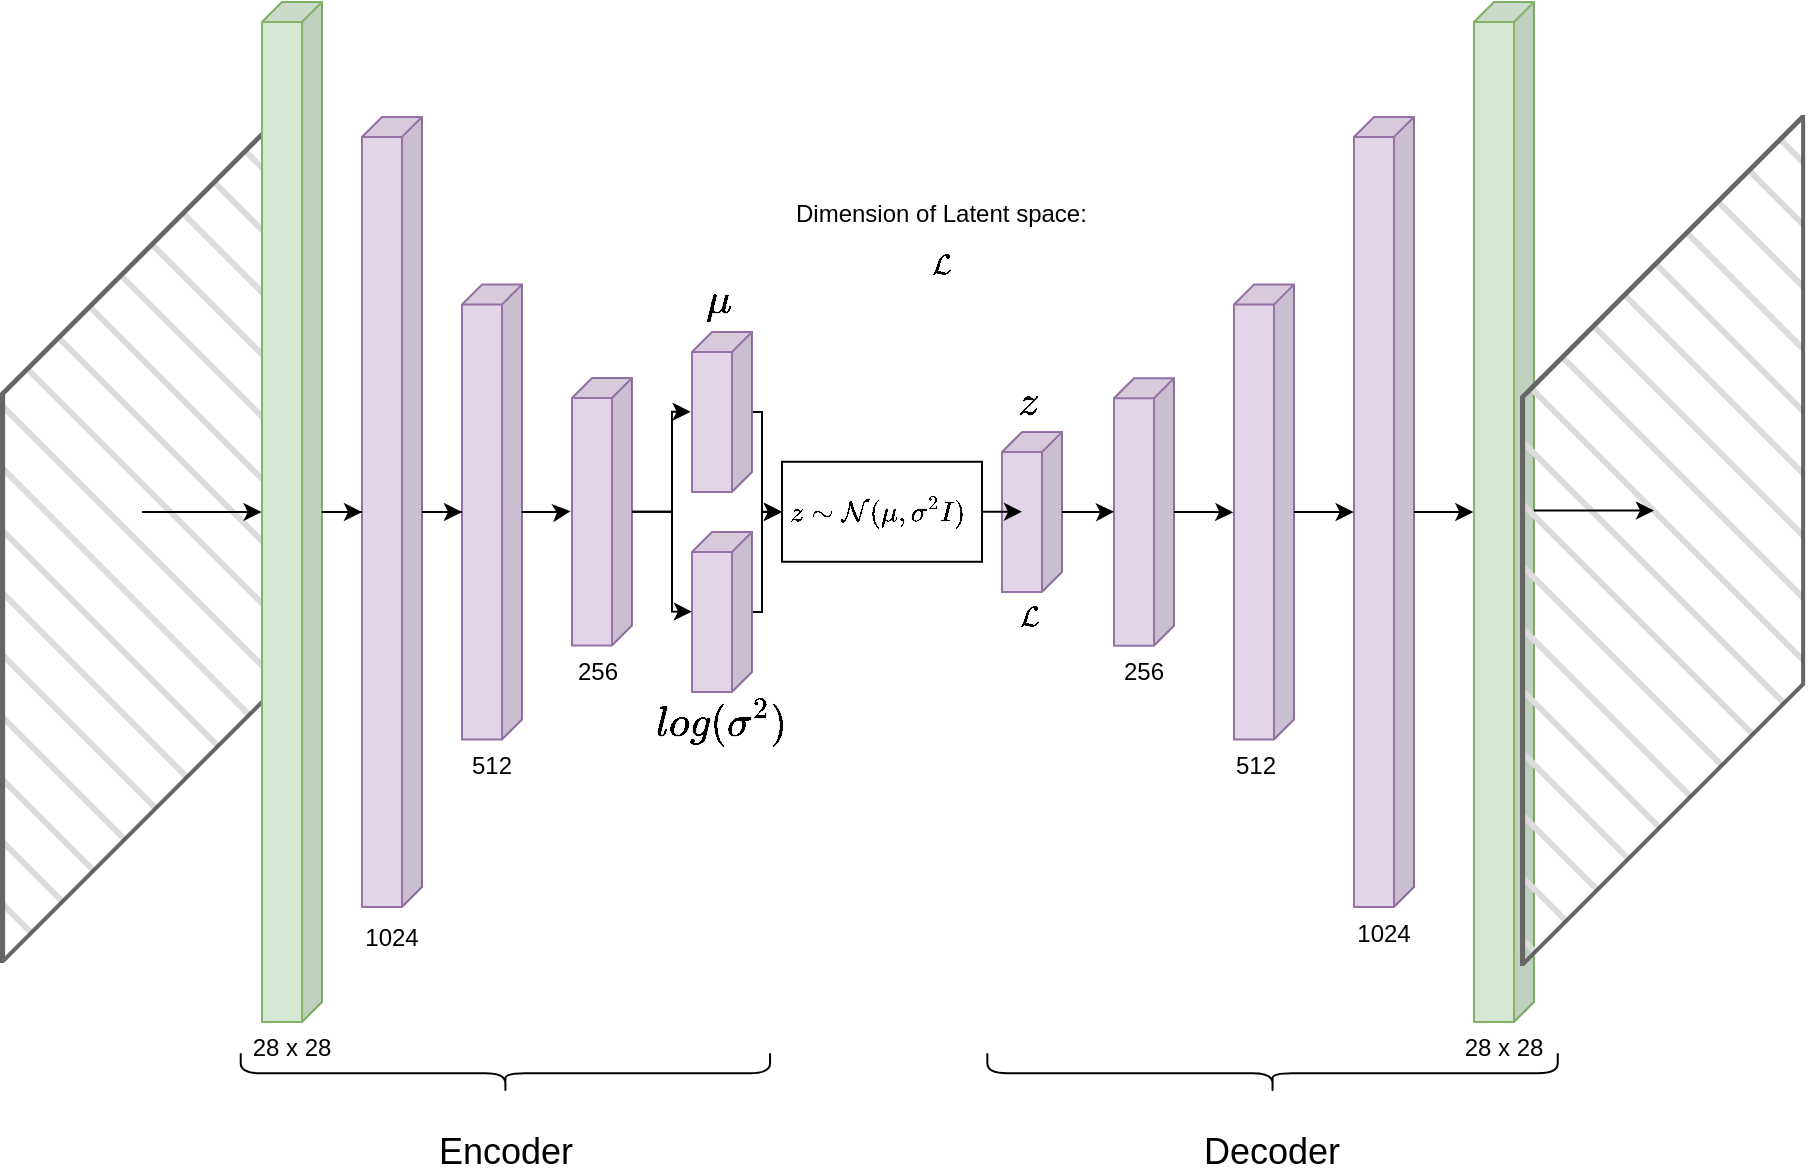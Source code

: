 <mxfile version="23.0.2" type="device">
  <diagram name="Page-1" id="9jqJuS_wZ6nRy9qb9Rd4">
    <mxGraphModel dx="2787" dy="884" grid="1" gridSize="10" guides="1" tooltips="1" connect="1" arrows="1" fold="1" page="1" pageScale="1" pageWidth="827" pageHeight="1169" math="1" shadow="0">
      <root>
        <mxCell id="0" />
        <mxCell id="1" parent="0" />
        <mxCell id="nLyunpS9cHw3wHEgW1xE-1" value="" style="shape=cube;whiteSpace=wrap;html=1;boundedLbl=1;backgroundOutline=1;darkOpacity=0.05;darkOpacity2=0.1;flipH=1;flipV=0;size=140;fillColor=#f5f5f5;strokeColor=#666666;fontColor=#333333;fillStyle=hatch;strokeWidth=2;" vertex="1" parent="1">
          <mxGeometry x="-60.0" y="105.94" width="140.573" height="423.529" as="geometry" />
        </mxCell>
        <mxCell id="nLyunpS9cHw3wHEgW1xE-2" value="" style="shape=cube;whiteSpace=wrap;html=1;boundedLbl=1;backgroundOutline=1;darkOpacity=0.05;darkOpacity2=0.1;flipH=1;size=10;fillColor=#d5e8d4;strokeColor=#82b366;" vertex="1" parent="1">
          <mxGeometry x="70" y="50" width="30" height="510" as="geometry" />
        </mxCell>
        <mxCell id="nLyunpS9cHw3wHEgW1xE-3" value="" style="shape=cube;whiteSpace=wrap;html=1;boundedLbl=1;backgroundOutline=1;darkOpacity=0.05;darkOpacity2=0.1;flipH=1;size=10;fillColor=#e1d5e7;strokeColor=#9673a6;" vertex="1" parent="1">
          <mxGeometry x="120" y="107.5" width="30" height="395" as="geometry" />
        </mxCell>
        <mxCell id="nLyunpS9cHw3wHEgW1xE-4" value="" style="shape=cube;whiteSpace=wrap;html=1;boundedLbl=1;backgroundOutline=1;darkOpacity=0.05;darkOpacity2=0.1;flipH=1;size=10;fillColor=#e1d5e7;strokeColor=#9673a6;" vertex="1" parent="1">
          <mxGeometry x="170" y="191.25" width="30" height="227.5" as="geometry" />
        </mxCell>
        <mxCell id="nLyunpS9cHw3wHEgW1xE-5" value="" style="shape=cube;whiteSpace=wrap;html=1;boundedLbl=1;backgroundOutline=1;darkOpacity=0.05;darkOpacity2=0.1;flipH=1;size=10;fillColor=#e1d5e7;strokeColor=#9673a6;" vertex="1" parent="1">
          <mxGeometry x="225" y="238" width="30" height="133.75" as="geometry" />
        </mxCell>
        <mxCell id="nLyunpS9cHw3wHEgW1xE-42" style="edgeStyle=orthogonalEdgeStyle;rounded=0;orthogonalLoop=1;jettySize=auto;html=1;entryX=0;entryY=0.5;entryDx=0;entryDy=0;" edge="1" parent="1" source="nLyunpS9cHw3wHEgW1xE-6" target="nLyunpS9cHw3wHEgW1xE-34">
          <mxGeometry relative="1" as="geometry">
            <mxPoint x="320" y="305" as="targetPoint" />
            <Array as="points">
              <mxPoint x="320" y="255" />
              <mxPoint x="320" y="305" />
            </Array>
          </mxGeometry>
        </mxCell>
        <mxCell id="nLyunpS9cHw3wHEgW1xE-6" value="" style="shape=cube;whiteSpace=wrap;html=1;boundedLbl=1;backgroundOutline=1;darkOpacity=0.05;darkOpacity2=0.1;flipH=1;size=10;fillColor=#e1d5e7;strokeColor=#9673a6;" vertex="1" parent="1">
          <mxGeometry x="285" y="215" width="30" height="80" as="geometry" />
        </mxCell>
        <mxCell id="nLyunpS9cHw3wHEgW1xE-10" value="" style="shape=cube;whiteSpace=wrap;html=1;boundedLbl=1;backgroundOutline=1;darkOpacity=0.05;darkOpacity2=0.1;flipH=1;size=10;fillColor=#e1d5e7;strokeColor=#9673a6;" vertex="1" parent="1">
          <mxGeometry x="496" y="238.12" width="30" height="133.75" as="geometry" />
        </mxCell>
        <mxCell id="nLyunpS9cHw3wHEgW1xE-11" value="" style="shape=cube;whiteSpace=wrap;html=1;boundedLbl=1;backgroundOutline=1;darkOpacity=0.05;darkOpacity2=0.1;flipH=1;size=10;fillColor=#e1d5e7;strokeColor=#9673a6;" vertex="1" parent="1">
          <mxGeometry x="556" y="191.25" width="30" height="227.5" as="geometry" />
        </mxCell>
        <mxCell id="nLyunpS9cHw3wHEgW1xE-12" value="" style="shape=cube;whiteSpace=wrap;html=1;boundedLbl=1;backgroundOutline=1;darkOpacity=0.05;darkOpacity2=0.1;flipH=1;size=10;fillColor=#e1d5e7;strokeColor=#9673a6;" vertex="1" parent="1">
          <mxGeometry x="616" y="107.5" width="30" height="395" as="geometry" />
        </mxCell>
        <mxCell id="nLyunpS9cHw3wHEgW1xE-43" style="edgeStyle=orthogonalEdgeStyle;rounded=0;orthogonalLoop=1;jettySize=auto;html=1;" edge="1" parent="1" source="nLyunpS9cHw3wHEgW1xE-13">
          <mxGeometry relative="1" as="geometry">
            <mxPoint x="330" y="305" as="targetPoint" />
            <Array as="points">
              <mxPoint x="320" y="355" />
            </Array>
          </mxGeometry>
        </mxCell>
        <mxCell id="nLyunpS9cHw3wHEgW1xE-13" value="" style="shape=cube;whiteSpace=wrap;html=1;boundedLbl=1;backgroundOutline=1;darkOpacity=0.05;darkOpacity2=0.1;flipH=1;size=10;fillColor=#e1d5e7;strokeColor=#9673a6;" vertex="1" parent="1">
          <mxGeometry x="285" y="315" width="30" height="80" as="geometry" />
        </mxCell>
        <mxCell id="nLyunpS9cHw3wHEgW1xE-14" value="" style="shape=cube;whiteSpace=wrap;html=1;boundedLbl=1;backgroundOutline=1;darkOpacity=0.05;darkOpacity2=0.1;flipH=1;size=10;fillColor=#e1d5e7;strokeColor=#9673a6;" vertex="1" parent="1">
          <mxGeometry x="440" y="265" width="30" height="80" as="geometry" />
        </mxCell>
        <mxCell id="nLyunpS9cHw3wHEgW1xE-15" value="" style="shape=cube;whiteSpace=wrap;html=1;boundedLbl=1;backgroundOutline=1;darkOpacity=0.05;darkOpacity2=0.1;flipH=1;size=10;fillColor=#d5e8d4;strokeColor=#82b366;" vertex="1" parent="1">
          <mxGeometry x="676" y="50" width="30" height="510" as="geometry" />
        </mxCell>
        <mxCell id="nLyunpS9cHw3wHEgW1xE-16" value="" style="shape=curlyBracket;whiteSpace=wrap;html=1;rounded=1;labelPosition=left;verticalLabelPosition=middle;align=right;verticalAlign=middle;rotation=-90;" vertex="1" parent="1">
          <mxGeometry x="181.7" y="453.3" width="20" height="264.68" as="geometry" />
        </mxCell>
        <mxCell id="nLyunpS9cHw3wHEgW1xE-17" value="" style="shape=curlyBracket;whiteSpace=wrap;html=1;rounded=1;labelPosition=left;verticalLabelPosition=middle;align=right;verticalAlign=middle;rotation=-90;" vertex="1" parent="1">
          <mxGeometry x="565.27" y="443.03" width="20" height="285.21" as="geometry" />
        </mxCell>
        <mxCell id="nLyunpS9cHw3wHEgW1xE-18" value="&lt;font style=&quot;font-size: 18px;&quot;&gt;Encoder&lt;/font&gt;" style="text;html=1;strokeColor=none;fillColor=none;align=center;verticalAlign=middle;whiteSpace=wrap;rounded=0;" vertex="1" parent="1">
          <mxGeometry x="146.7" y="615" width="90" height="20" as="geometry" />
        </mxCell>
        <mxCell id="nLyunpS9cHw3wHEgW1xE-19" value="&lt;font style=&quot;font-size: 18px;&quot;&gt;Decoder&lt;/font&gt;" style="text;html=1;strokeColor=none;fillColor=none;align=center;verticalAlign=middle;whiteSpace=wrap;rounded=0;" vertex="1" parent="1">
          <mxGeometry x="530.27" y="615" width="90" height="20" as="geometry" />
        </mxCell>
        <mxCell id="nLyunpS9cHw3wHEgW1xE-32" value="&lt;font style=&quot;font-size: 18px;&quot;&gt;$$\mu$$&lt;/font&gt;" style="text;html=1;strokeColor=none;fillColor=none;align=left;verticalAlign=middle;whiteSpace=wrap;rounded=0;" vertex="1" parent="1">
          <mxGeometry x="290" y="185" width="20" height="30" as="geometry" />
        </mxCell>
        <mxCell id="nLyunpS9cHw3wHEgW1xE-33" value="&lt;font style=&quot;font-size: 18px;&quot;&gt;$$log(\sigma^2)$$&lt;/font&gt;" style="text;html=1;strokeColor=none;fillColor=none;align=left;verticalAlign=middle;whiteSpace=wrap;rounded=0;" vertex="1" parent="1">
          <mxGeometry x="265" y="395" width="70" height="30" as="geometry" />
        </mxCell>
        <mxCell id="nLyunpS9cHw3wHEgW1xE-34" value="" style="rounded=0;whiteSpace=wrap;html=1;" vertex="1" parent="1">
          <mxGeometry x="330" y="279.88" width="100" height="50" as="geometry" />
        </mxCell>
        <mxCell id="nLyunpS9cHw3wHEgW1xE-35" value="$$z\sim\mathcal{N}(\mu,\sigma^2I)$$" style="text;html=1;strokeColor=none;fillColor=none;align=center;verticalAlign=middle;whiteSpace=wrap;rounded=0;" vertex="1" parent="1">
          <mxGeometry x="332.5" y="290" width="90" height="30" as="geometry" />
        </mxCell>
        <mxCell id="nLyunpS9cHw3wHEgW1xE-36" value="&lt;font style=&quot;font-size: 18px;&quot;&gt;$$z$$&lt;/font&gt;" style="text;html=1;strokeColor=none;fillColor=none;align=left;verticalAlign=middle;whiteSpace=wrap;rounded=0;" vertex="1" parent="1">
          <mxGeometry x="446" y="236" width="20" height="30" as="geometry" />
        </mxCell>
        <mxCell id="nLyunpS9cHw3wHEgW1xE-37" style="edgeStyle=orthogonalEdgeStyle;rounded=0;orthogonalLoop=1;jettySize=auto;html=1;entryX=1.023;entryY=0.499;entryDx=0;entryDy=0;entryPerimeter=0;" edge="1" parent="1" source="nLyunpS9cHw3wHEgW1xE-5" target="nLyunpS9cHw3wHEgW1xE-6">
          <mxGeometry relative="1" as="geometry" />
        </mxCell>
        <mxCell id="nLyunpS9cHw3wHEgW1xE-38" style="edgeStyle=orthogonalEdgeStyle;rounded=0;orthogonalLoop=1;jettySize=auto;html=1;entryX=1.002;entryY=0.498;entryDx=0;entryDy=0;entryPerimeter=0;" edge="1" parent="1" source="nLyunpS9cHw3wHEgW1xE-5" target="nLyunpS9cHw3wHEgW1xE-13">
          <mxGeometry relative="1" as="geometry" />
        </mxCell>
        <mxCell id="nLyunpS9cHw3wHEgW1xE-41" style="edgeStyle=orthogonalEdgeStyle;rounded=0;orthogonalLoop=1;jettySize=auto;html=1;entryX=0.667;entryY=0.498;entryDx=0;entryDy=0;entryPerimeter=0;" edge="1" parent="1" source="nLyunpS9cHw3wHEgW1xE-34" target="nLyunpS9cHw3wHEgW1xE-14">
          <mxGeometry relative="1" as="geometry">
            <Array as="points">
              <mxPoint x="440" y="305" />
              <mxPoint x="440" y="305" />
            </Array>
          </mxGeometry>
        </mxCell>
        <mxCell id="nLyunpS9cHw3wHEgW1xE-44" style="edgeStyle=orthogonalEdgeStyle;rounded=0;orthogonalLoop=1;jettySize=auto;html=1;entryX=1;entryY=0.5;entryDx=0;entryDy=0;entryPerimeter=0;" edge="1" parent="1" source="nLyunpS9cHw3wHEgW1xE-3" target="nLyunpS9cHw3wHEgW1xE-4">
          <mxGeometry relative="1" as="geometry" />
        </mxCell>
        <mxCell id="nLyunpS9cHw3wHEgW1xE-45" style="edgeStyle=orthogonalEdgeStyle;rounded=0;orthogonalLoop=1;jettySize=auto;html=1;entryX=1.022;entryY=0.498;entryDx=0;entryDy=0;entryPerimeter=0;" edge="1" parent="1" source="nLyunpS9cHw3wHEgW1xE-4" target="nLyunpS9cHw3wHEgW1xE-5">
          <mxGeometry relative="1" as="geometry" />
        </mxCell>
        <mxCell id="nLyunpS9cHw3wHEgW1xE-47" style="edgeStyle=orthogonalEdgeStyle;rounded=0;orthogonalLoop=1;jettySize=auto;html=1;entryX=1;entryY=0.5;entryDx=0;entryDy=0;entryPerimeter=0;" edge="1" parent="1" source="nLyunpS9cHw3wHEgW1xE-2" target="nLyunpS9cHw3wHEgW1xE-3">
          <mxGeometry relative="1" as="geometry" />
        </mxCell>
        <mxCell id="nLyunpS9cHw3wHEgW1xE-48" style="edgeStyle=orthogonalEdgeStyle;rounded=0;orthogonalLoop=1;jettySize=auto;html=1;entryX=0.999;entryY=0.499;entryDx=0;entryDy=0;entryPerimeter=0;" edge="1" parent="1" source="nLyunpS9cHw3wHEgW1xE-14" target="nLyunpS9cHw3wHEgW1xE-10">
          <mxGeometry relative="1" as="geometry" />
        </mxCell>
        <mxCell id="nLyunpS9cHw3wHEgW1xE-49" style="edgeStyle=orthogonalEdgeStyle;rounded=0;orthogonalLoop=1;jettySize=auto;html=1;entryX=1.012;entryY=0.501;entryDx=0;entryDy=0;entryPerimeter=0;" edge="1" parent="1" source="nLyunpS9cHw3wHEgW1xE-10" target="nLyunpS9cHw3wHEgW1xE-11">
          <mxGeometry relative="1" as="geometry" />
        </mxCell>
        <mxCell id="nLyunpS9cHw3wHEgW1xE-50" style="edgeStyle=orthogonalEdgeStyle;rounded=0;orthogonalLoop=1;jettySize=auto;html=1;entryX=1.005;entryY=0.5;entryDx=0;entryDy=0;entryPerimeter=0;" edge="1" parent="1" source="nLyunpS9cHw3wHEgW1xE-11" target="nLyunpS9cHw3wHEgW1xE-12">
          <mxGeometry relative="1" as="geometry" />
        </mxCell>
        <mxCell id="nLyunpS9cHw3wHEgW1xE-51" style="edgeStyle=orthogonalEdgeStyle;rounded=0;orthogonalLoop=1;jettySize=auto;html=1;entryX=1.012;entryY=0.5;entryDx=0;entryDy=0;entryPerimeter=0;" edge="1" parent="1" source="nLyunpS9cHw3wHEgW1xE-12" target="nLyunpS9cHw3wHEgW1xE-15">
          <mxGeometry relative="1" as="geometry" />
        </mxCell>
        <mxCell id="nLyunpS9cHw3wHEgW1xE-52" value="" style="shape=cube;whiteSpace=wrap;html=1;boundedLbl=1;backgroundOutline=1;darkOpacity=0.05;darkOpacity2=0.1;flipH=1;flipV=0;size=140;fillColor=#f5f5f5;strokeColor=#666666;fontColor=#333333;fillStyle=hatch;strokeWidth=2;" vertex="1" parent="1">
          <mxGeometry x="700.0" y="107.5" width="140.573" height="423.529" as="geometry" />
        </mxCell>
        <mxCell id="nLyunpS9cHw3wHEgW1xE-53" value="Dimension of Latent space: $$\mathcal{L}$$" style="text;html=1;strokeColor=none;fillColor=none;align=left;verticalAlign=middle;whiteSpace=wrap;rounded=0;" vertex="1" parent="1">
          <mxGeometry x="335" y="150" width="175" height="50" as="geometry" />
        </mxCell>
        <mxCell id="nLyunpS9cHw3wHEgW1xE-54" value="256" style="text;html=1;strokeColor=none;fillColor=none;align=center;verticalAlign=middle;whiteSpace=wrap;rounded=0;" vertex="1" parent="1">
          <mxGeometry x="213.7" y="371.87" width="48.3" height="26.97" as="geometry" />
        </mxCell>
        <mxCell id="nLyunpS9cHw3wHEgW1xE-55" value="512" style="text;html=1;strokeColor=none;fillColor=none;align=center;verticalAlign=middle;whiteSpace=wrap;rounded=0;" vertex="1" parent="1">
          <mxGeometry x="160.57" y="418.75" width="48.3" height="26.97" as="geometry" />
        </mxCell>
        <mxCell id="nLyunpS9cHw3wHEgW1xE-56" value="1024" style="text;html=1;strokeColor=none;fillColor=none;align=center;verticalAlign=middle;whiteSpace=wrap;rounded=0;" vertex="1" parent="1">
          <mxGeometry x="110.85" y="504.06" width="48.3" height="26.97" as="geometry" />
        </mxCell>
        <mxCell id="nLyunpS9cHw3wHEgW1xE-57" value="28 x 28" style="text;html=1;strokeColor=none;fillColor=none;align=center;verticalAlign=middle;whiteSpace=wrap;rounded=0;" vertex="1" parent="1">
          <mxGeometry x="60.85" y="560" width="48.3" height="26.97" as="geometry" />
        </mxCell>
        <mxCell id="nLyunpS9cHw3wHEgW1xE-58" value="1024" style="text;html=1;strokeColor=none;fillColor=none;align=center;verticalAlign=middle;whiteSpace=wrap;rounded=0;" vertex="1" parent="1">
          <mxGeometry x="606.85" y="502.5" width="48.3" height="26.97" as="geometry" />
        </mxCell>
        <mxCell id="nLyunpS9cHw3wHEgW1xE-59" value="512" style="text;html=1;strokeColor=none;fillColor=none;align=center;verticalAlign=middle;whiteSpace=wrap;rounded=0;" vertex="1" parent="1">
          <mxGeometry x="542.7" y="418.75" width="48.3" height="26.97" as="geometry" />
        </mxCell>
        <mxCell id="nLyunpS9cHw3wHEgW1xE-60" value="256" style="text;html=1;strokeColor=none;fillColor=none;align=center;verticalAlign=middle;whiteSpace=wrap;rounded=0;" vertex="1" parent="1">
          <mxGeometry x="486.85" y="371.87" width="48.3" height="26.97" as="geometry" />
        </mxCell>
        <mxCell id="nLyunpS9cHw3wHEgW1xE-61" value="$$\mathcal{L}$$" style="text;html=1;strokeColor=none;fillColor=none;align=center;verticalAlign=middle;whiteSpace=wrap;rounded=0;" vertex="1" parent="1">
          <mxGeometry x="430" y="344.78" width="48.3" height="26.97" as="geometry" />
        </mxCell>
        <mxCell id="nLyunpS9cHw3wHEgW1xE-63" value="28 x 28" style="text;html=1;strokeColor=none;fillColor=none;align=center;verticalAlign=middle;whiteSpace=wrap;rounded=0;" vertex="1" parent="1">
          <mxGeometry x="666.85" y="560" width="48.3" height="26.97" as="geometry" />
        </mxCell>
        <mxCell id="nLyunpS9cHw3wHEgW1xE-65" value="" style="html=1;labelBackgroundColor=#ffffff;endArrow=classic;endFill=1;endSize=6;jettySize=auto;orthogonalLoop=1;strokeWidth=1;fontSize=14;rounded=0;entryX=1.007;entryY=0.5;entryDx=0;entryDy=0;entryPerimeter=0;exitX=0.502;exitY=0.47;exitDx=0;exitDy=0;exitPerimeter=0;" edge="1" parent="1" source="nLyunpS9cHw3wHEgW1xE-1" target="nLyunpS9cHw3wHEgW1xE-2">
          <mxGeometry width="60" height="60" relative="1" as="geometry">
            <mxPoint x="30" y="310" as="sourcePoint" />
            <mxPoint x="10" y="140" as="targetPoint" />
          </mxGeometry>
        </mxCell>
        <mxCell id="nLyunpS9cHw3wHEgW1xE-66" value="" style="html=1;labelBackgroundColor=#ffffff;endArrow=classic;endFill=1;endSize=6;jettySize=auto;orthogonalLoop=1;strokeWidth=1;fontSize=14;rounded=0;entryX=1.007;entryY=0.5;entryDx=0;entryDy=0;entryPerimeter=0;exitX=0.502;exitY=0.47;exitDx=0;exitDy=0;exitPerimeter=0;" edge="1" parent="1">
          <mxGeometry width="60" height="60" relative="1" as="geometry">
            <mxPoint x="706" y="304.29" as="sourcePoint" />
            <mxPoint x="766" y="304.29" as="targetPoint" />
          </mxGeometry>
        </mxCell>
      </root>
    </mxGraphModel>
  </diagram>
</mxfile>
